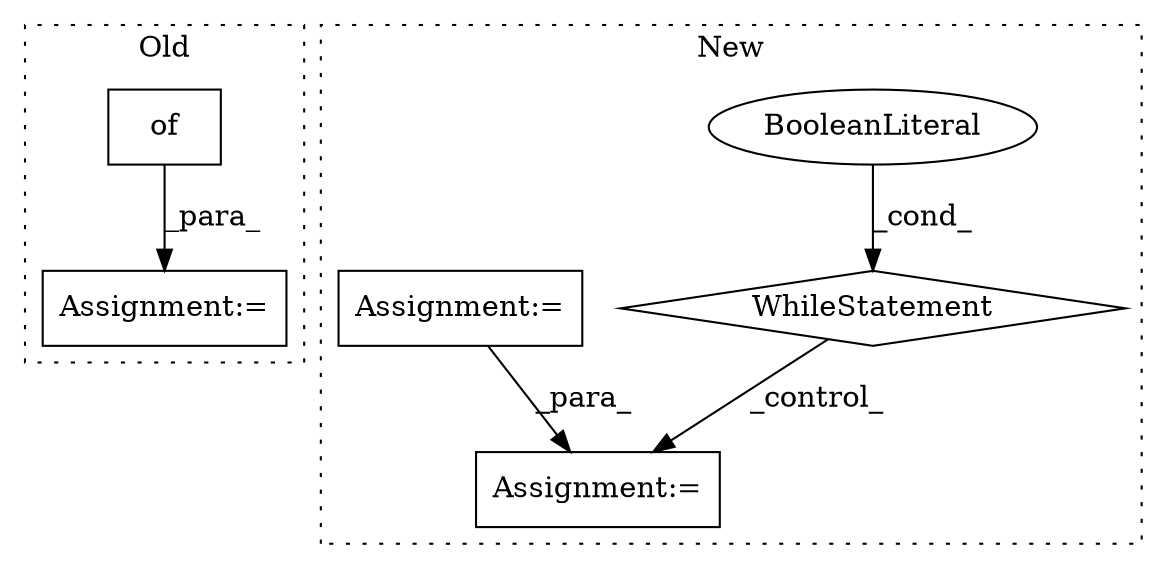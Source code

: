 digraph G {
subgraph cluster0 {
1 [label="of" a="32" s="2314" l="4" shape="box"];
4 [label="Assignment:=" a="7" s="2309" l="1" shape="box"];
label = "Old";
style="dotted";
}
subgraph cluster1 {
2 [label="WhileStatement" a="61" s="3055,3066" l="7,2" shape="diamond"];
3 [label="Assignment:=" a="7" s="3104" l="1" shape="box"];
5 [label="BooleanLiteral" a="9" s="3062" l="4" shape="ellipse"];
6 [label="Assignment:=" a="7" s="2963" l="1" shape="box"];
label = "New";
style="dotted";
}
1 -> 4 [label="_para_"];
2 -> 3 [label="_control_"];
5 -> 2 [label="_cond_"];
6 -> 3 [label="_para_"];
}